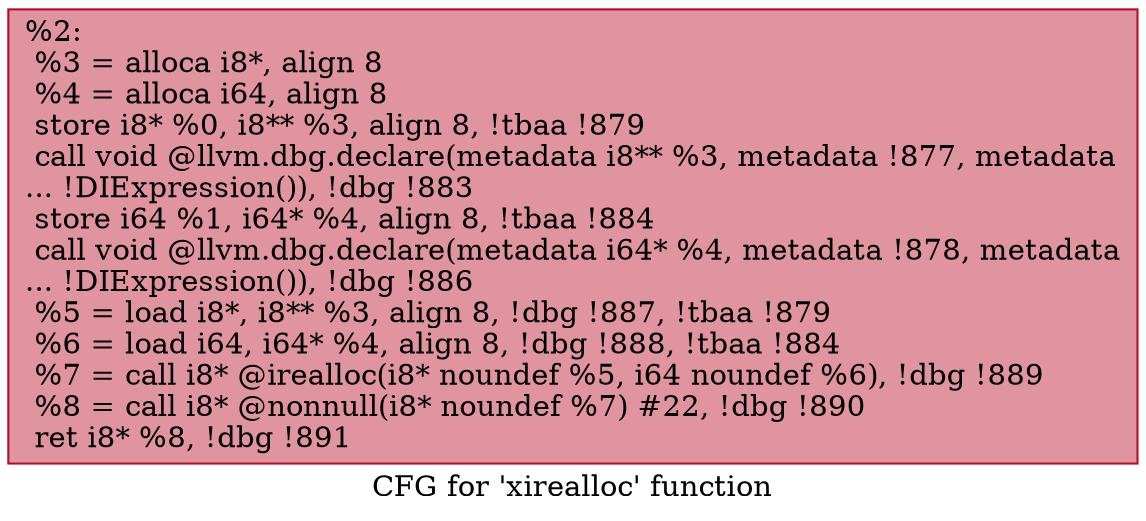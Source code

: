 digraph "CFG for 'xirealloc' function" {
	label="CFG for 'xirealloc' function";

	Node0x148fca0 [shape=record,color="#b70d28ff", style=filled, fillcolor="#b70d2870",label="{%2:\l  %3 = alloca i8*, align 8\l  %4 = alloca i64, align 8\l  store i8* %0, i8** %3, align 8, !tbaa !879\l  call void @llvm.dbg.declare(metadata i8** %3, metadata !877, metadata\l... !DIExpression()), !dbg !883\l  store i64 %1, i64* %4, align 8, !tbaa !884\l  call void @llvm.dbg.declare(metadata i64* %4, metadata !878, metadata\l... !DIExpression()), !dbg !886\l  %5 = load i8*, i8** %3, align 8, !dbg !887, !tbaa !879\l  %6 = load i64, i64* %4, align 8, !dbg !888, !tbaa !884\l  %7 = call i8* @irealloc(i8* noundef %5, i64 noundef %6), !dbg !889\l  %8 = call i8* @nonnull(i8* noundef %7) #22, !dbg !890\l  ret i8* %8, !dbg !891\l}"];
}
